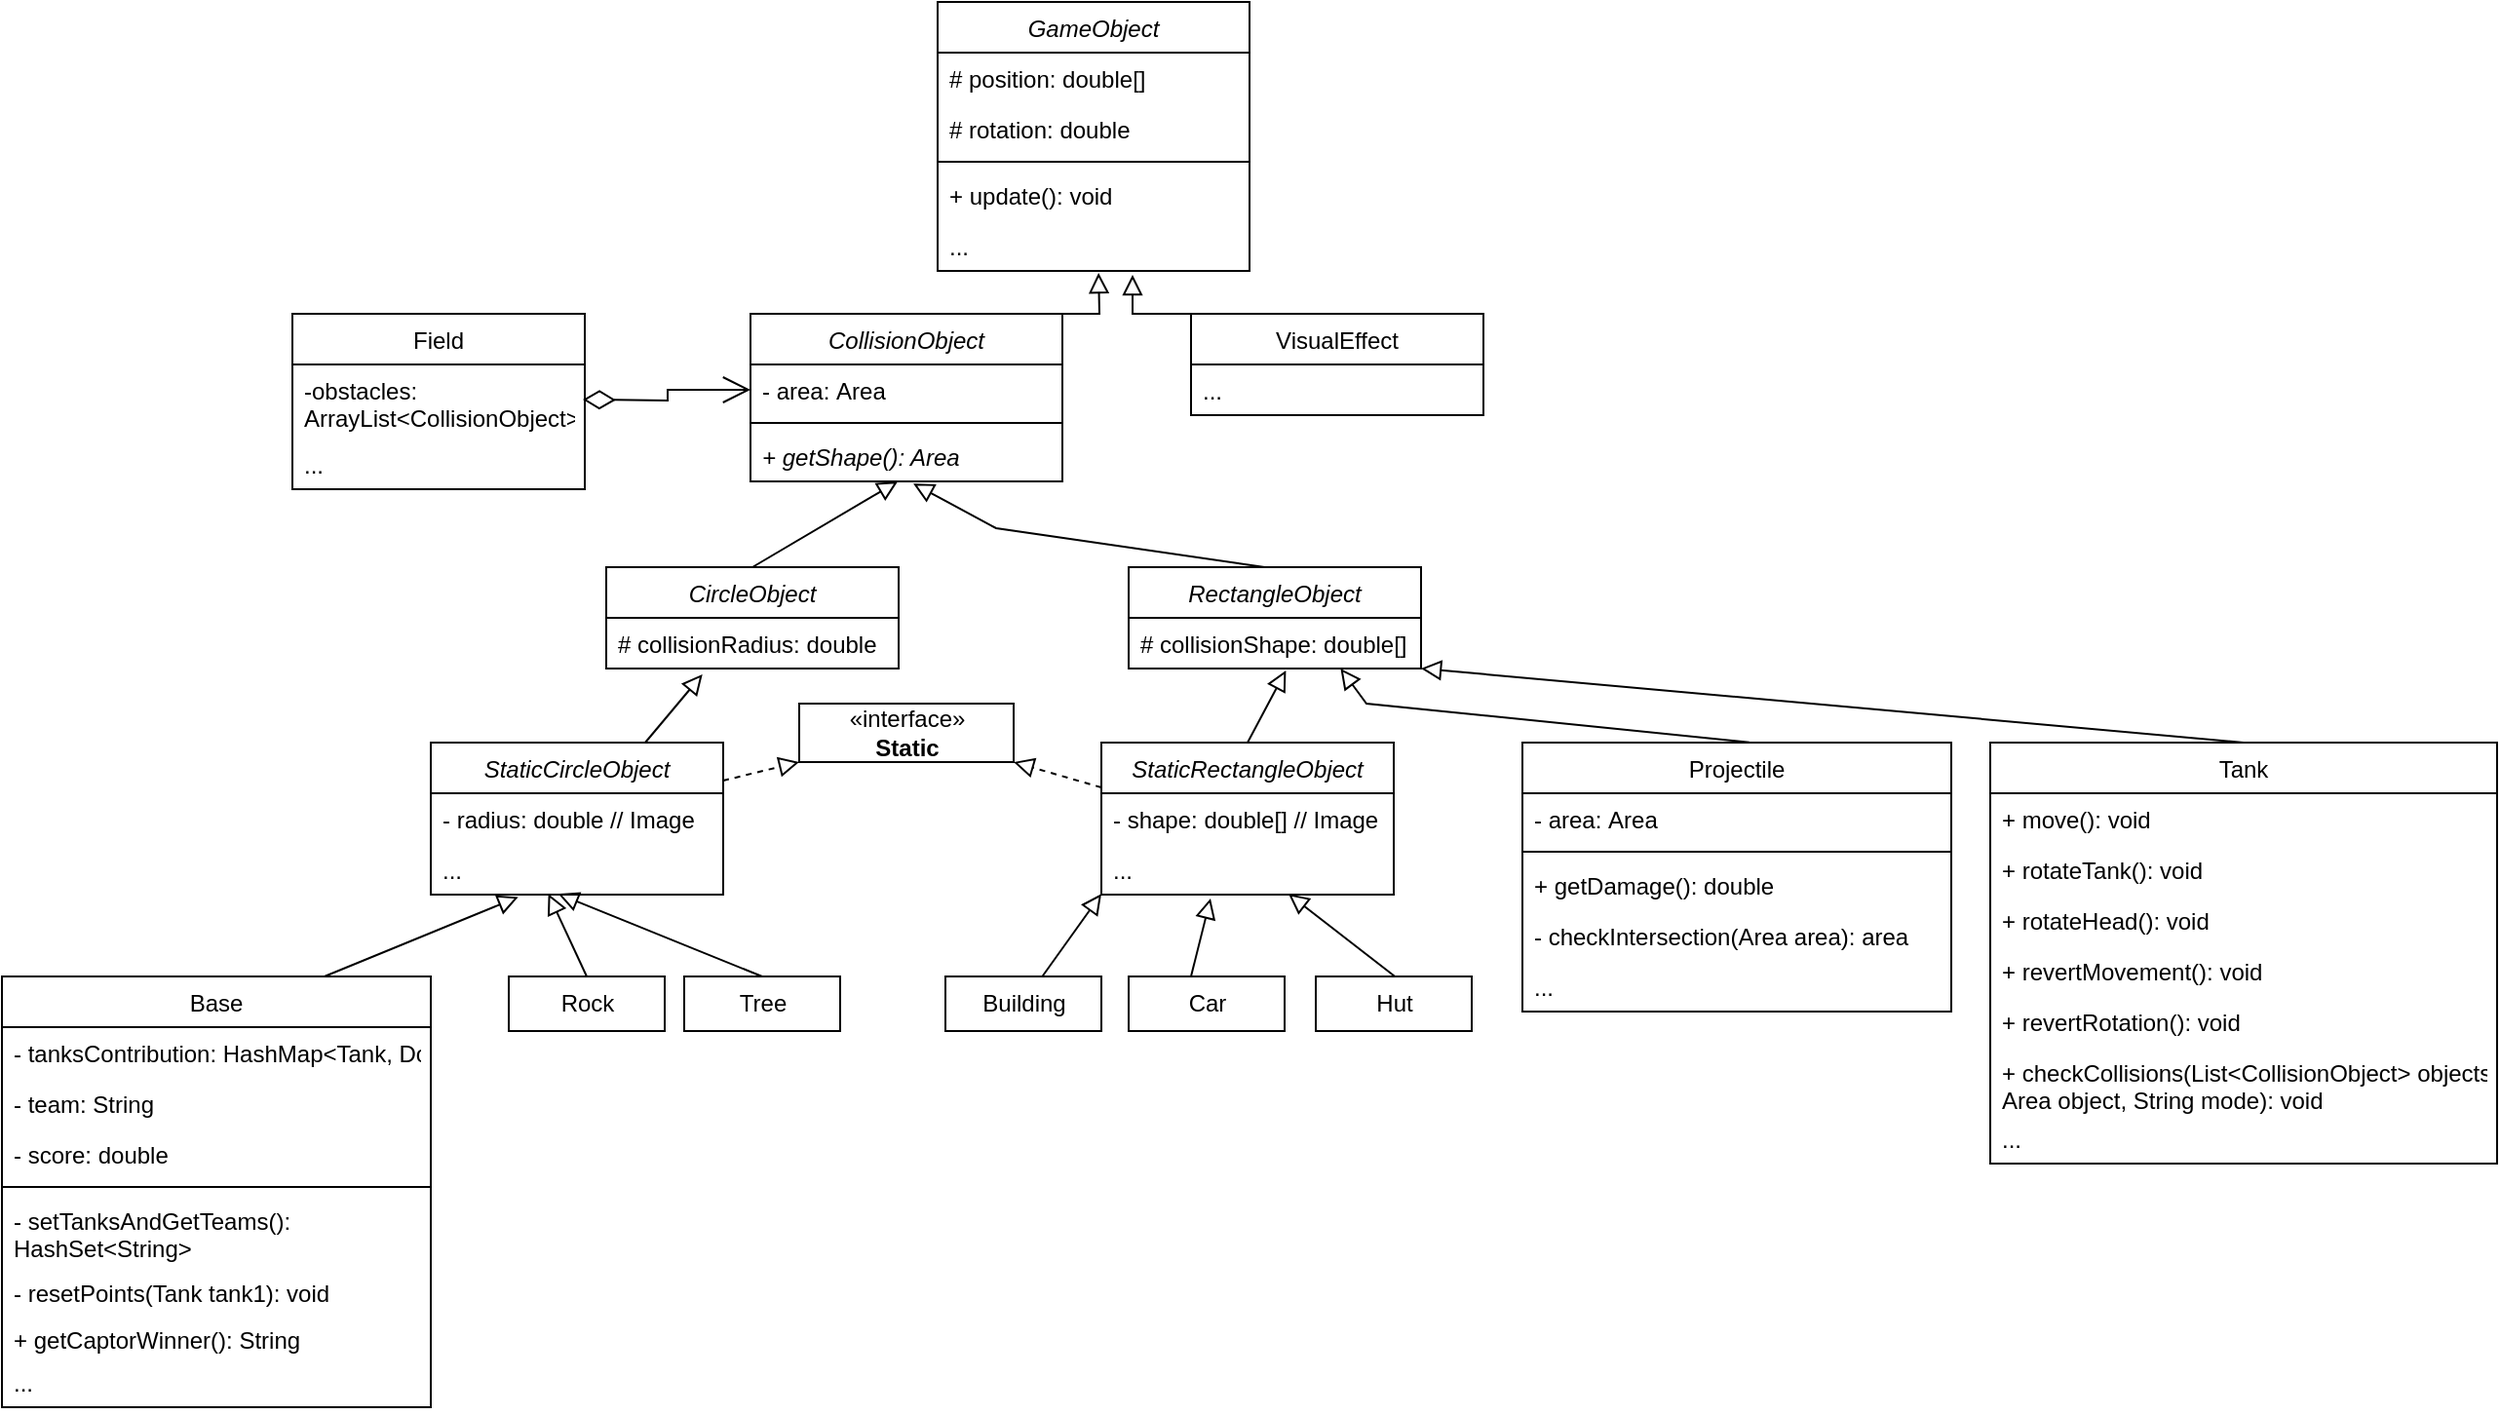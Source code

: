 <mxfile version="18.1.2" type="device"><diagram id="uc4DS3JtSTlDUcFYKX1F" name="Page-1"><mxGraphModel dx="993" dy="313" grid="0" gridSize="10" guides="1" tooltips="1" connect="1" arrows="1" fold="1" page="0" pageScale="1" pageWidth="827" pageHeight="1169" math="0" shadow="0"><root><mxCell id="0"/><mxCell id="1" parent="0"/><mxCell id="X1Vq8CazltWZeXav58ey-13" value="GameObject" style="swimlane;fontStyle=2;align=center;verticalAlign=top;childLayout=stackLayout;horizontal=1;startSize=26;horizontalStack=0;resizeParent=1;resizeParentMax=0;resizeLast=0;collapsible=1;marginBottom=0;" parent="1" vertex="1"><mxGeometry x="350" y="160" width="160" height="138" as="geometry"/></mxCell><mxCell id="X1Vq8CazltWZeXav58ey-14" value="# position: double[]" style="text;strokeColor=none;fillColor=none;align=left;verticalAlign=top;spacingLeft=4;spacingRight=4;overflow=hidden;rotatable=0;points=[[0,0.5],[1,0.5]];portConstraint=eastwest;" parent="X1Vq8CazltWZeXav58ey-13" vertex="1"><mxGeometry y="26" width="160" height="26" as="geometry"/></mxCell><mxCell id="X1Vq8CazltWZeXav58ey-19" value="# rotation: double" style="text;strokeColor=none;fillColor=none;align=left;verticalAlign=top;spacingLeft=4;spacingRight=4;overflow=hidden;rotatable=0;points=[[0,0.5],[1,0.5]];portConstraint=eastwest;" parent="X1Vq8CazltWZeXav58ey-13" vertex="1"><mxGeometry y="52" width="160" height="26" as="geometry"/></mxCell><mxCell id="X1Vq8CazltWZeXav58ey-15" value="" style="line;strokeWidth=1;fillColor=none;align=left;verticalAlign=middle;spacingTop=-1;spacingLeft=3;spacingRight=3;rotatable=0;labelPosition=right;points=[];portConstraint=eastwest;" parent="X1Vq8CazltWZeXav58ey-13" vertex="1"><mxGeometry y="78" width="160" height="8" as="geometry"/></mxCell><mxCell id="X1Vq8CazltWZeXav58ey-17" value="+ update(): void" style="text;strokeColor=none;fillColor=none;align=left;verticalAlign=top;spacingLeft=4;spacingRight=4;overflow=hidden;rotatable=0;points=[[0,0.5],[1,0.5]];portConstraint=eastwest;" parent="X1Vq8CazltWZeXav58ey-13" vertex="1"><mxGeometry y="86" width="160" height="26" as="geometry"/></mxCell><mxCell id="X1Vq8CazltWZeXav58ey-75" value="..." style="text;strokeColor=none;fillColor=none;align=left;verticalAlign=top;spacingLeft=4;spacingRight=4;overflow=hidden;rotatable=0;points=[[0,0.5],[1,0.5]];portConstraint=eastwest;" parent="X1Vq8CazltWZeXav58ey-13" vertex="1"><mxGeometry y="112" width="160" height="26" as="geometry"/></mxCell><mxCell id="X1Vq8CazltWZeXav58ey-21" value="CollisionObject" style="swimlane;fontStyle=2;align=center;verticalAlign=top;childLayout=stackLayout;horizontal=1;startSize=26;horizontalStack=0;resizeParent=1;resizeParentMax=0;resizeLast=0;collapsible=1;marginBottom=0;" parent="1" vertex="1"><mxGeometry x="254" y="320" width="160" height="86" as="geometry"/></mxCell><mxCell id="X1Vq8CazltWZeXav58ey-22" value="- area: Area" style="text;strokeColor=none;fillColor=none;align=left;verticalAlign=top;spacingLeft=4;spacingRight=4;overflow=hidden;rotatable=0;points=[[0,0.5],[1,0.5]];portConstraint=eastwest;" parent="X1Vq8CazltWZeXav58ey-21" vertex="1"><mxGeometry y="26" width="160" height="26" as="geometry"/></mxCell><mxCell id="X1Vq8CazltWZeXav58ey-24" value="" style="line;strokeWidth=1;fillColor=none;align=left;verticalAlign=middle;spacingTop=-1;spacingLeft=3;spacingRight=3;rotatable=0;labelPosition=right;points=[];portConstraint=eastwest;" parent="X1Vq8CazltWZeXav58ey-21" vertex="1"><mxGeometry y="52" width="160" height="8" as="geometry"/></mxCell><mxCell id="X1Vq8CazltWZeXav58ey-25" value="+ getShape(): Area" style="text;strokeColor=none;fillColor=none;align=left;verticalAlign=top;spacingLeft=4;spacingRight=4;overflow=hidden;rotatable=0;points=[[0,0.5],[1,0.5]];portConstraint=eastwest;fontStyle=2" parent="X1Vq8CazltWZeXav58ey-21" vertex="1"><mxGeometry y="60" width="160" height="26" as="geometry"/></mxCell><mxCell id="X1Vq8CazltWZeXav58ey-34" value="RectangleObject" style="swimlane;fontStyle=2;childLayout=stackLayout;horizontal=1;startSize=26;fillColor=none;horizontalStack=0;resizeParent=1;resizeParentMax=0;resizeLast=0;collapsible=1;marginBottom=0;" parent="1" vertex="1"><mxGeometry x="448" y="450" width="150" height="52" as="geometry"/></mxCell><mxCell id="X1Vq8CazltWZeXav58ey-35" value="# collisionShape: double[]" style="text;strokeColor=none;fillColor=none;align=left;verticalAlign=top;spacingLeft=4;spacingRight=4;overflow=hidden;rotatable=0;points=[[0,0.5],[1,0.5]];portConstraint=eastwest;" parent="X1Vq8CazltWZeXav58ey-34" vertex="1"><mxGeometry y="26" width="150" height="26" as="geometry"/></mxCell><mxCell id="X1Vq8CazltWZeXav58ey-38" value="CircleObject" style="swimlane;fontStyle=2;childLayout=stackLayout;horizontal=1;startSize=26;fillColor=none;horizontalStack=0;resizeParent=1;resizeParentMax=0;resizeLast=0;collapsible=1;marginBottom=0;" parent="1" vertex="1"><mxGeometry x="180" y="450" width="150" height="52" as="geometry"/></mxCell><mxCell id="X1Vq8CazltWZeXav58ey-39" value="# collisionRadius: double" style="text;strokeColor=none;fillColor=none;align=left;verticalAlign=top;spacingLeft=4;spacingRight=4;overflow=hidden;rotatable=0;points=[[0,0.5],[1,0.5]];portConstraint=eastwest;" parent="X1Vq8CazltWZeXav58ey-38" vertex="1"><mxGeometry y="26" width="150" height="26" as="geometry"/></mxCell><mxCell id="X1Vq8CazltWZeXav58ey-40" value="StaticCircleObject" style="swimlane;fontStyle=2;childLayout=stackLayout;horizontal=1;startSize=26;fillColor=none;horizontalStack=0;resizeParent=1;resizeParentMax=0;resizeLast=0;collapsible=1;marginBottom=0;" parent="1" vertex="1"><mxGeometry x="90" y="540" width="150" height="78" as="geometry"/></mxCell><mxCell id="X1Vq8CazltWZeXav58ey-41" value="- radius: double // Image" style="text;strokeColor=none;fillColor=none;align=left;verticalAlign=top;spacingLeft=4;spacingRight=4;overflow=hidden;rotatable=0;points=[[0,0.5],[1,0.5]];portConstraint=eastwest;" parent="X1Vq8CazltWZeXav58ey-40" vertex="1"><mxGeometry y="26" width="150" height="26" as="geometry"/></mxCell><mxCell id="X1Vq8CazltWZeXav58ey-76" value="..." style="text;strokeColor=none;fillColor=none;align=left;verticalAlign=top;spacingLeft=4;spacingRight=4;overflow=hidden;rotatable=0;points=[[0,0.5],[1,0.5]];portConstraint=eastwest;" parent="X1Vq8CazltWZeXav58ey-40" vertex="1"><mxGeometry y="52" width="150" height="26" as="geometry"/></mxCell><mxCell id="X1Vq8CazltWZeXav58ey-42" value="StaticRectangleObject" style="swimlane;fontStyle=2;childLayout=stackLayout;horizontal=1;startSize=26;fillColor=none;horizontalStack=0;resizeParent=1;resizeParentMax=0;resizeLast=0;collapsible=1;marginBottom=0;" parent="1" vertex="1"><mxGeometry x="434" y="540" width="150" height="78" as="geometry"/></mxCell><mxCell id="X1Vq8CazltWZeXav58ey-43" value="- shape: double[] // Image" style="text;strokeColor=none;fillColor=none;align=left;verticalAlign=top;spacingLeft=4;spacingRight=4;overflow=hidden;rotatable=0;points=[[0,0.5],[1,0.5]];portConstraint=eastwest;" parent="X1Vq8CazltWZeXav58ey-42" vertex="1"><mxGeometry y="26" width="150" height="26" as="geometry"/></mxCell><mxCell id="X1Vq8CazltWZeXav58ey-77" value="..." style="text;strokeColor=none;fillColor=none;align=left;verticalAlign=top;spacingLeft=4;spacingRight=4;overflow=hidden;rotatable=0;points=[[0,0.5],[1,0.5]];portConstraint=eastwest;" parent="X1Vq8CazltWZeXav58ey-42" vertex="1"><mxGeometry y="52" width="150" height="26" as="geometry"/></mxCell><mxCell id="X1Vq8CazltWZeXav58ey-47" value="Projectile" style="swimlane;fontStyle=0;align=center;verticalAlign=top;childLayout=stackLayout;horizontal=1;startSize=26;horizontalStack=0;resizeParent=1;resizeParentMax=0;resizeLast=0;collapsible=1;marginBottom=0;" parent="1" vertex="1"><mxGeometry x="650" y="540" width="220" height="138" as="geometry"/></mxCell><mxCell id="X1Vq8CazltWZeXav58ey-48" value="- area: Area" style="text;strokeColor=none;fillColor=none;align=left;verticalAlign=top;spacingLeft=4;spacingRight=4;overflow=hidden;rotatable=0;points=[[0,0.5],[1,0.5]];portConstraint=eastwest;" parent="X1Vq8CazltWZeXav58ey-47" vertex="1"><mxGeometry y="26" width="220" height="26" as="geometry"/></mxCell><mxCell id="X1Vq8CazltWZeXav58ey-49" value="" style="line;strokeWidth=1;fillColor=none;align=left;verticalAlign=middle;spacingTop=-1;spacingLeft=3;spacingRight=3;rotatable=0;labelPosition=right;points=[];portConstraint=eastwest;" parent="X1Vq8CazltWZeXav58ey-47" vertex="1"><mxGeometry y="52" width="220" height="8" as="geometry"/></mxCell><mxCell id="X1Vq8CazltWZeXav58ey-50" value="+ getDamage(): double" style="text;strokeColor=none;fillColor=none;align=left;verticalAlign=top;spacingLeft=4;spacingRight=4;overflow=hidden;rotatable=0;points=[[0,0.5],[1,0.5]];portConstraint=eastwest;fontStyle=0" parent="X1Vq8CazltWZeXav58ey-47" vertex="1"><mxGeometry y="60" width="220" height="26" as="geometry"/></mxCell><mxCell id="X1Vq8CazltWZeXav58ey-51" value="- checkIntersection(Area area): area" style="text;strokeColor=none;fillColor=none;align=left;verticalAlign=top;spacingLeft=4;spacingRight=4;overflow=hidden;rotatable=0;points=[[0,0.5],[1,0.5]];portConstraint=eastwest;fontStyle=0" parent="X1Vq8CazltWZeXav58ey-47" vertex="1"><mxGeometry y="86" width="220" height="26" as="geometry"/></mxCell><mxCell id="X1Vq8CazltWZeXav58ey-63" value="..." style="text;strokeColor=none;fillColor=none;align=left;verticalAlign=top;spacingLeft=4;spacingRight=4;overflow=hidden;rotatable=0;points=[[0,0.5],[1,0.5]];portConstraint=eastwest;fontStyle=0" parent="X1Vq8CazltWZeXav58ey-47" vertex="1"><mxGeometry y="112" width="220" height="26" as="geometry"/></mxCell><mxCell id="X1Vq8CazltWZeXav58ey-57" value="Tank" style="swimlane;fontStyle=0;childLayout=stackLayout;horizontal=1;startSize=26;fillColor=none;horizontalStack=0;resizeParent=1;resizeParentMax=0;resizeLast=0;collapsible=1;marginBottom=0;" parent="1" vertex="1"><mxGeometry x="890" y="540" width="260" height="216" as="geometry"/></mxCell><mxCell id="X1Vq8CazltWZeXav58ey-58" value="+ move(): void" style="text;strokeColor=none;fillColor=none;align=left;verticalAlign=top;spacingLeft=4;spacingRight=4;overflow=hidden;rotatable=0;points=[[0,0.5],[1,0.5]];portConstraint=eastwest;" parent="X1Vq8CazltWZeXav58ey-57" vertex="1"><mxGeometry y="26" width="260" height="26" as="geometry"/></mxCell><mxCell id="X1Vq8CazltWZeXav58ey-59" value="+ rotateTank(): void" style="text;strokeColor=none;fillColor=none;align=left;verticalAlign=top;spacingLeft=4;spacingRight=4;overflow=hidden;rotatable=0;points=[[0,0.5],[1,0.5]];portConstraint=eastwest;" parent="X1Vq8CazltWZeXav58ey-57" vertex="1"><mxGeometry y="52" width="260" height="26" as="geometry"/></mxCell><mxCell id="X1Vq8CazltWZeXav58ey-60" value="+ rotateHead(): void" style="text;strokeColor=none;fillColor=none;align=left;verticalAlign=top;spacingLeft=4;spacingRight=4;overflow=hidden;rotatable=0;points=[[0,0.5],[1,0.5]];portConstraint=eastwest;" parent="X1Vq8CazltWZeXav58ey-57" vertex="1"><mxGeometry y="78" width="260" height="26" as="geometry"/></mxCell><mxCell id="X1Vq8CazltWZeXav58ey-62" value="+ revertMovement(): void" style="text;strokeColor=none;fillColor=none;align=left;verticalAlign=top;spacingLeft=4;spacingRight=4;overflow=hidden;rotatable=0;points=[[0,0.5],[1,0.5]];portConstraint=eastwest;" parent="X1Vq8CazltWZeXav58ey-57" vertex="1"><mxGeometry y="104" width="260" height="26" as="geometry"/></mxCell><mxCell id="X1Vq8CazltWZeXav58ey-61" value="+ revertRotation(): void" style="text;strokeColor=none;fillColor=none;align=left;verticalAlign=top;spacingLeft=4;spacingRight=4;overflow=hidden;rotatable=0;points=[[0,0.5],[1,0.5]];portConstraint=eastwest;" parent="X1Vq8CazltWZeXav58ey-57" vertex="1"><mxGeometry y="130" width="260" height="26" as="geometry"/></mxCell><mxCell id="X1Vq8CazltWZeXav58ey-73" value="+ checkCollisions(List&lt;CollisionObject&gt; objects, &#10;Area object, String mode): void" style="text;strokeColor=none;fillColor=none;align=left;verticalAlign=top;spacingLeft=4;spacingRight=4;overflow=hidden;rotatable=0;points=[[0,0.5],[1,0.5]];portConstraint=eastwest;" parent="X1Vq8CazltWZeXav58ey-57" vertex="1"><mxGeometry y="156" width="260" height="34" as="geometry"/></mxCell><mxCell id="X1Vq8CazltWZeXav58ey-74" value="..." style="text;strokeColor=none;fillColor=none;align=left;verticalAlign=top;spacingLeft=4;spacingRight=4;overflow=hidden;rotatable=0;points=[[0,0.5],[1,0.5]];portConstraint=eastwest;" parent="X1Vq8CazltWZeXav58ey-57" vertex="1"><mxGeometry y="190" width="260" height="26" as="geometry"/></mxCell><mxCell id="X1Vq8CazltWZeXav58ey-70" value="VisualEffect" style="swimlane;fontStyle=0;childLayout=stackLayout;horizontal=1;startSize=26;fillColor=none;horizontalStack=0;resizeParent=1;resizeParentMax=0;resizeLast=0;collapsible=1;marginBottom=0;" parent="1" vertex="1"><mxGeometry x="480" y="320" width="150" height="52" as="geometry"/></mxCell><mxCell id="X1Vq8CazltWZeXav58ey-72" value="..." style="text;strokeColor=none;fillColor=none;align=left;verticalAlign=top;spacingLeft=4;spacingRight=4;overflow=hidden;rotatable=0;points=[[0,0.5],[1,0.5]];portConstraint=eastwest;" parent="X1Vq8CazltWZeXav58ey-70" vertex="1"><mxGeometry y="26" width="150" height="26" as="geometry"/></mxCell><mxCell id="X1Vq8CazltWZeXav58ey-88" value="Hut" style="html=1;" parent="1" vertex="1"><mxGeometry x="544" y="660" width="80" height="28" as="geometry"/></mxCell><mxCell id="X1Vq8CazltWZeXav58ey-89" value="Car" style="html=1;" parent="1" vertex="1"><mxGeometry x="448" y="660" width="80" height="28" as="geometry"/></mxCell><mxCell id="X1Vq8CazltWZeXav58ey-90" value="Building" style="html=1;" parent="1" vertex="1"><mxGeometry x="354" y="660" width="80" height="28" as="geometry"/></mxCell><mxCell id="X1Vq8CazltWZeXav58ey-91" value="Tree" style="html=1;" parent="1" vertex="1"><mxGeometry x="220" y="660" width="80" height="28" as="geometry"/></mxCell><mxCell id="X1Vq8CazltWZeXav58ey-92" value="Rock" style="html=1;" parent="1" vertex="1"><mxGeometry x="130" y="660" width="80" height="28" as="geometry"/></mxCell><mxCell id="X1Vq8CazltWZeXav58ey-93" value="Base" style="swimlane;fontStyle=0;align=center;verticalAlign=top;childLayout=stackLayout;horizontal=1;startSize=26;horizontalStack=0;resizeParent=1;resizeParentMax=0;resizeLast=0;collapsible=1;marginBottom=0;" parent="1" vertex="1"><mxGeometry x="-130" y="660" width="220" height="221" as="geometry"/></mxCell><mxCell id="X1Vq8CazltWZeXav58ey-100" value="- tanksContribution: HashMap&lt;Tank, Double&gt;" style="text;strokeColor=none;fillColor=none;align=left;verticalAlign=top;spacingLeft=4;spacingRight=4;overflow=hidden;rotatable=0;points=[[0,0.5],[1,0.5]];portConstraint=eastwest;" parent="X1Vq8CazltWZeXav58ey-93" vertex="1"><mxGeometry y="26" width="220" height="26" as="geometry"/></mxCell><mxCell id="X1Vq8CazltWZeXav58ey-101" value="- team: String" style="text;strokeColor=none;fillColor=none;align=left;verticalAlign=top;spacingLeft=4;spacingRight=4;overflow=hidden;rotatable=0;points=[[0,0.5],[1,0.5]];portConstraint=eastwest;" parent="X1Vq8CazltWZeXav58ey-93" vertex="1"><mxGeometry y="52" width="220" height="26" as="geometry"/></mxCell><mxCell id="X1Vq8CazltWZeXav58ey-94" value="- score: double" style="text;strokeColor=none;fillColor=none;align=left;verticalAlign=top;spacingLeft=4;spacingRight=4;overflow=hidden;rotatable=0;points=[[0,0.5],[1,0.5]];portConstraint=eastwest;" parent="X1Vq8CazltWZeXav58ey-93" vertex="1"><mxGeometry y="78" width="220" height="26" as="geometry"/></mxCell><mxCell id="X1Vq8CazltWZeXav58ey-95" value="" style="line;strokeWidth=1;fillColor=none;align=left;verticalAlign=middle;spacingTop=-1;spacingLeft=3;spacingRight=3;rotatable=0;labelPosition=right;points=[];portConstraint=eastwest;" parent="X1Vq8CazltWZeXav58ey-93" vertex="1"><mxGeometry y="104" width="220" height="8" as="geometry"/></mxCell><mxCell id="X1Vq8CazltWZeXav58ey-96" value="- setTanksAndGetTeams(): &#10;HashSet&lt;String&gt;" style="text;strokeColor=none;fillColor=none;align=left;verticalAlign=top;spacingLeft=4;spacingRight=4;overflow=hidden;rotatable=0;points=[[0,0.5],[1,0.5]];portConstraint=eastwest;fontStyle=0" parent="X1Vq8CazltWZeXav58ey-93" vertex="1"><mxGeometry y="112" width="220" height="37" as="geometry"/></mxCell><mxCell id="X1Vq8CazltWZeXav58ey-98" value="- resetPoints(Tank tank1): void" style="text;strokeColor=none;fillColor=none;align=left;verticalAlign=top;spacingLeft=4;spacingRight=4;overflow=hidden;rotatable=0;points=[[0,0.5],[1,0.5]];portConstraint=eastwest;fontStyle=0" parent="X1Vq8CazltWZeXav58ey-93" vertex="1"><mxGeometry y="149" width="220" height="24" as="geometry"/></mxCell><mxCell id="X1Vq8CazltWZeXav58ey-99" value="+ getCaptorWinner(): String" style="text;strokeColor=none;fillColor=none;align=left;verticalAlign=top;spacingLeft=4;spacingRight=4;overflow=hidden;rotatable=0;points=[[0,0.5],[1,0.5]];portConstraint=eastwest;fontStyle=0" parent="X1Vq8CazltWZeXav58ey-93" vertex="1"><mxGeometry y="173" width="220" height="22" as="geometry"/></mxCell><mxCell id="X1Vq8CazltWZeXav58ey-97" value="..." style="text;strokeColor=none;fillColor=none;align=left;verticalAlign=top;spacingLeft=4;spacingRight=4;overflow=hidden;rotatable=0;points=[[0,0.5],[1,0.5]];portConstraint=eastwest;fontStyle=0" parent="X1Vq8CazltWZeXav58ey-93" vertex="1"><mxGeometry y="195" width="220" height="26" as="geometry"/></mxCell><mxCell id="X1Vq8CazltWZeXav58ey-102" value="" style="endArrow=block;html=1;rounded=0;align=center;verticalAlign=bottom;endFill=0;labelBackgroundColor=none;endSize=8;entryX=0.516;entryY=1.038;entryDx=0;entryDy=0;entryPerimeter=0;exitX=0.5;exitY=0;exitDx=0;exitDy=0;" parent="1" source="X1Vq8CazltWZeXav58ey-21" target="X1Vq8CazltWZeXav58ey-75" edge="1"><mxGeometry relative="1" as="geometry"><mxPoint x="140" y="298" as="sourcePoint"/><mxPoint x="300" y="298" as="targetPoint"/><Array as="points"><mxPoint x="433" y="320"/></Array></mxGeometry></mxCell><mxCell id="X1Vq8CazltWZeXav58ey-104" value="" style="endArrow=block;html=1;rounded=0;align=center;verticalAlign=bottom;endFill=0;labelBackgroundColor=none;endSize=8;exitX=0.5;exitY=0;exitDx=0;exitDy=0;" parent="1" source="X1Vq8CazltWZeXav58ey-70" edge="1"><mxGeometry relative="1" as="geometry"><mxPoint x="344" y="330" as="sourcePoint"/><mxPoint x="450" y="300" as="targetPoint"/><Array as="points"><mxPoint x="450" y="320"/></Array></mxGeometry></mxCell><mxCell id="X1Vq8CazltWZeXav58ey-105" value="" style="endArrow=block;html=1;rounded=0;align=center;verticalAlign=bottom;endFill=0;labelBackgroundColor=none;endSize=8;entryX=0.516;entryY=1.038;entryDx=0;entryDy=0;entryPerimeter=0;exitX=0.5;exitY=0;exitDx=0;exitDy=0;" parent="1" source="X1Vq8CazltWZeXav58ey-38" edge="1"><mxGeometry relative="1" as="geometry"><mxPoint x="231" y="427.01" as="sourcePoint"/><mxPoint x="329.56" y="405.998" as="targetPoint"/><Array as="points"/></mxGeometry></mxCell><mxCell id="X1Vq8CazltWZeXav58ey-106" value="" style="endArrow=block;html=1;rounded=0;align=center;verticalAlign=bottom;endFill=0;labelBackgroundColor=none;endSize=8;entryX=0.522;entryY=1.042;entryDx=0;entryDy=0;entryPerimeter=0;exitX=0.5;exitY=0;exitDx=0;exitDy=0;" parent="1" target="X1Vq8CazltWZeXav58ey-25" edge="1"><mxGeometry relative="1" as="geometry"><mxPoint x="517.72" y="450" as="sourcePoint"/><mxPoint x="592.28" y="405.998" as="targetPoint"/><Array as="points"><mxPoint x="380" y="430"/></Array></mxGeometry></mxCell><mxCell id="X1Vq8CazltWZeXav58ey-107" value="" style="endArrow=block;html=1;rounded=0;align=center;verticalAlign=bottom;endFill=0;labelBackgroundColor=none;endSize=8;entryX=0.329;entryY=1.115;entryDx=0;entryDy=0;entryPerimeter=0;exitX=0.5;exitY=0;exitDx=0;exitDy=0;" parent="1" target="X1Vq8CazltWZeXav58ey-39" edge="1"><mxGeometry relative="1" as="geometry"><mxPoint x="200" y="540" as="sourcePoint"/><mxPoint x="274.56" y="495.998" as="targetPoint"/><Array as="points"/></mxGeometry></mxCell><mxCell id="X1Vq8CazltWZeXav58ey-108" value="" style="endArrow=block;html=1;rounded=0;align=center;verticalAlign=bottom;endFill=0;labelBackgroundColor=none;endSize=8;entryX=0.538;entryY=1.038;entryDx=0;entryDy=0;entryPerimeter=0;exitX=0.5;exitY=0;exitDx=0;exitDy=0;" parent="1" source="X1Vq8CazltWZeXav58ey-42" target="X1Vq8CazltWZeXav58ey-35" edge="1"><mxGeometry relative="1" as="geometry"><mxPoint x="448" y="546" as="sourcePoint"/><mxPoint x="522.56" y="501.998" as="targetPoint"/><Array as="points"/></mxGeometry></mxCell><mxCell id="X1Vq8CazltWZeXav58ey-109" value="" style="endArrow=block;html=1;rounded=0;align=center;verticalAlign=bottom;endFill=0;labelBackgroundColor=none;endSize=8;entryX=0.299;entryY=1.048;entryDx=0;entryDy=0;entryPerimeter=0;exitX=0.5;exitY=0;exitDx=0;exitDy=0;" parent="1" target="X1Vq8CazltWZeXav58ey-76" edge="1"><mxGeometry relative="1" as="geometry"><mxPoint x="35.44" y="660" as="sourcePoint"/><mxPoint x="110.0" y="615.998" as="targetPoint"/><Array as="points"/></mxGeometry></mxCell><mxCell id="X1Vq8CazltWZeXav58ey-110" value="" style="endArrow=block;html=1;rounded=0;align=center;verticalAlign=bottom;endFill=0;labelBackgroundColor=none;endSize=8;entryX=0.402;entryY=0.986;entryDx=0;entryDy=0;entryPerimeter=0;exitX=0.5;exitY=0;exitDx=0;exitDy=0;" parent="1" target="X1Vq8CazltWZeXav58ey-76" edge="1"><mxGeometry relative="1" as="geometry"><mxPoint x="170.0" y="660" as="sourcePoint"/><mxPoint x="319.41" y="619.248" as="targetPoint"/><Array as="points"/></mxGeometry></mxCell><mxCell id="X1Vq8CazltWZeXav58ey-111" value="" style="endArrow=block;html=1;rounded=0;align=center;verticalAlign=bottom;endFill=0;labelBackgroundColor=none;endSize=8;entryX=0.436;entryY=0.986;entryDx=0;entryDy=0;entryPerimeter=0;exitX=0.5;exitY=0;exitDx=0;exitDy=0;" parent="1" source="X1Vq8CazltWZeXav58ey-91" target="X1Vq8CazltWZeXav58ey-76" edge="1"><mxGeometry relative="1" as="geometry"><mxPoint x="180" y="670" as="sourcePoint"/><mxPoint x="210.3" y="627.636" as="targetPoint"/><Array as="points"/></mxGeometry></mxCell><mxCell id="X1Vq8CazltWZeXav58ey-112" value="" style="endArrow=block;html=1;rounded=0;align=center;verticalAlign=bottom;endFill=0;labelBackgroundColor=none;endSize=8;entryX=0.402;entryY=0.986;entryDx=0;entryDy=0;entryPerimeter=0;exitX=0.5;exitY=0;exitDx=0;exitDy=0;" parent="1" edge="1"><mxGeometry relative="1" as="geometry"><mxPoint x="403.7" y="660" as="sourcePoint"/><mxPoint x="434.0" y="617.636" as="targetPoint"/><Array as="points"/></mxGeometry></mxCell><mxCell id="X1Vq8CazltWZeXav58ey-113" value="" style="endArrow=block;html=1;rounded=0;align=center;verticalAlign=bottom;endFill=0;labelBackgroundColor=none;endSize=8;exitX=0.5;exitY=0;exitDx=0;exitDy=0;" parent="1" edge="1"><mxGeometry relative="1" as="geometry"><mxPoint x="480" y="660" as="sourcePoint"/><mxPoint x="490" y="620" as="targetPoint"/><Array as="points"/></mxGeometry></mxCell><mxCell id="X1Vq8CazltWZeXav58ey-115" value="" style="endArrow=block;html=1;rounded=0;align=center;verticalAlign=bottom;endFill=0;labelBackgroundColor=none;endSize=8;entryX=0.436;entryY=0.986;entryDx=0;entryDy=0;entryPerimeter=0;exitX=0.5;exitY=0;exitDx=0;exitDy=0;" parent="1" edge="1"><mxGeometry relative="1" as="geometry"><mxPoint x="584.6" y="660" as="sourcePoint"/><mxPoint x="530.0" y="617.636" as="targetPoint"/><Array as="points"/></mxGeometry></mxCell><mxCell id="X1Vq8CazltWZeXav58ey-116" value="" style="endArrow=block;html=1;rounded=0;align=center;verticalAlign=bottom;endFill=0;labelBackgroundColor=none;endSize=8;entryX=0.436;entryY=0.986;entryDx=0;entryDy=0;entryPerimeter=0;exitX=0.529;exitY=-0.001;exitDx=0;exitDy=0;exitPerimeter=0;" parent="1" source="X1Vq8CazltWZeXav58ey-47" edge="1"><mxGeometry relative="1" as="geometry"><mxPoint x="611.3" y="544.36" as="sourcePoint"/><mxPoint x="556.7" y="501.996" as="targetPoint"/><Array as="points"><mxPoint x="570" y="520"/></Array></mxGeometry></mxCell><mxCell id="X1Vq8CazltWZeXav58ey-117" value="" style="endArrow=block;html=1;rounded=0;align=center;verticalAlign=bottom;endFill=0;labelBackgroundColor=none;endSize=8;entryX=0.436;entryY=0.986;entryDx=0;entryDy=0;entryPerimeter=0;exitX=0.5;exitY=0;exitDx=0;exitDy=0;" parent="1" source="X1Vq8CazltWZeXav58ey-57" edge="1"><mxGeometry relative="1" as="geometry"><mxPoint x="807.68" y="539.862" as="sourcePoint"/><mxPoint x="598" y="501.996" as="targetPoint"/><Array as="points"/></mxGeometry></mxCell><mxCell id="X1Vq8CazltWZeXav58ey-118" value="«interface»&lt;br&gt;&lt;b&gt;Static&lt;br&gt;&lt;/b&gt;" style="html=1;" parent="1" vertex="1"><mxGeometry x="279" y="520" width="110" height="30" as="geometry"/></mxCell><mxCell id="X1Vq8CazltWZeXav58ey-119" value="" style="endArrow=block;startArrow=none;endFill=0;startFill=0;endSize=8;html=1;verticalAlign=bottom;dashed=1;labelBackgroundColor=none;rounded=0;exitX=1;exitY=0.25;exitDx=0;exitDy=0;entryX=0;entryY=1;entryDx=0;entryDy=0;" parent="1" source="X1Vq8CazltWZeXav58ey-40" target="X1Vq8CazltWZeXav58ey-118" edge="1"><mxGeometry width="160" relative="1" as="geometry"><mxPoint x="360" y="590" as="sourcePoint"/><mxPoint x="520" y="590" as="targetPoint"/></mxGeometry></mxCell><mxCell id="X1Vq8CazltWZeXav58ey-120" value="" style="endArrow=block;startArrow=none;endFill=0;startFill=0;endSize=8;html=1;verticalAlign=bottom;dashed=1;labelBackgroundColor=none;rounded=0;exitX=0;exitY=-0.115;exitDx=0;exitDy=0;entryX=1;entryY=1;entryDx=0;entryDy=0;exitPerimeter=0;" parent="1" source="X1Vq8CazltWZeXav58ey-43" target="X1Vq8CazltWZeXav58ey-118" edge="1"><mxGeometry width="160" relative="1" as="geometry"><mxPoint x="250.0" y="569.5" as="sourcePoint"/><mxPoint x="289" y="560.0" as="targetPoint"/></mxGeometry></mxCell><mxCell id="Mcp3N2OTokn7IgtDdRnD-1" value="Field" style="swimlane;fontStyle=0;childLayout=stackLayout;horizontal=1;startSize=26;fillColor=none;horizontalStack=0;resizeParent=1;resizeParentMax=0;resizeLast=0;collapsible=1;marginBottom=0;" vertex="1" parent="1"><mxGeometry x="19" y="320" width="150" height="90" as="geometry"/></mxCell><mxCell id="Mcp3N2OTokn7IgtDdRnD-2" value="-obstacles: &#10;ArrayList&lt;CollisionObject&gt;" style="text;strokeColor=none;fillColor=none;align=left;verticalAlign=top;spacingLeft=4;spacingRight=4;overflow=hidden;rotatable=0;points=[[0,0.5],[1,0.5]];portConstraint=eastwest;" vertex="1" parent="Mcp3N2OTokn7IgtDdRnD-1"><mxGeometry y="26" width="150" height="38" as="geometry"/></mxCell><mxCell id="Mcp3N2OTokn7IgtDdRnD-3" value="..." style="text;strokeColor=none;fillColor=none;align=left;verticalAlign=top;spacingLeft=4;spacingRight=4;overflow=hidden;rotatable=0;points=[[0,0.5],[1,0.5]];portConstraint=eastwest;" vertex="1" parent="Mcp3N2OTokn7IgtDdRnD-1"><mxGeometry y="64" width="150" height="26" as="geometry"/></mxCell><mxCell id="Mcp3N2OTokn7IgtDdRnD-4" value="" style="endArrow=open;html=1;endSize=12;startArrow=diamondThin;startSize=14;startFill=0;edgeStyle=orthogonalEdgeStyle;align=left;verticalAlign=bottom;rounded=0;entryX=0;entryY=0.5;entryDx=0;entryDy=0;" edge="1" parent="1" target="X1Vq8CazltWZeXav58ey-22"><mxGeometry x="-1" y="3" relative="1" as="geometry"><mxPoint x="168" y="364" as="sourcePoint"/><mxPoint x="217" y="364" as="targetPoint"/></mxGeometry></mxCell></root></mxGraphModel></diagram></mxfile>